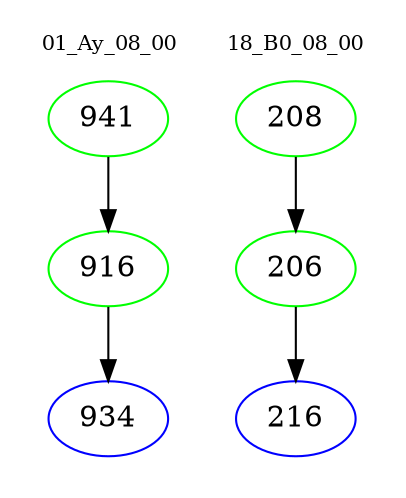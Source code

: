 digraph{
subgraph cluster_0 {
color = white
label = "01_Ay_08_00";
fontsize=10;
T0_941 [label="941", color="green"]
T0_941 -> T0_916 [color="black"]
T0_916 [label="916", color="green"]
T0_916 -> T0_934 [color="black"]
T0_934 [label="934", color="blue"]
}
subgraph cluster_1 {
color = white
label = "18_B0_08_00";
fontsize=10;
T1_208 [label="208", color="green"]
T1_208 -> T1_206 [color="black"]
T1_206 [label="206", color="green"]
T1_206 -> T1_216 [color="black"]
T1_216 [label="216", color="blue"]
}
}
